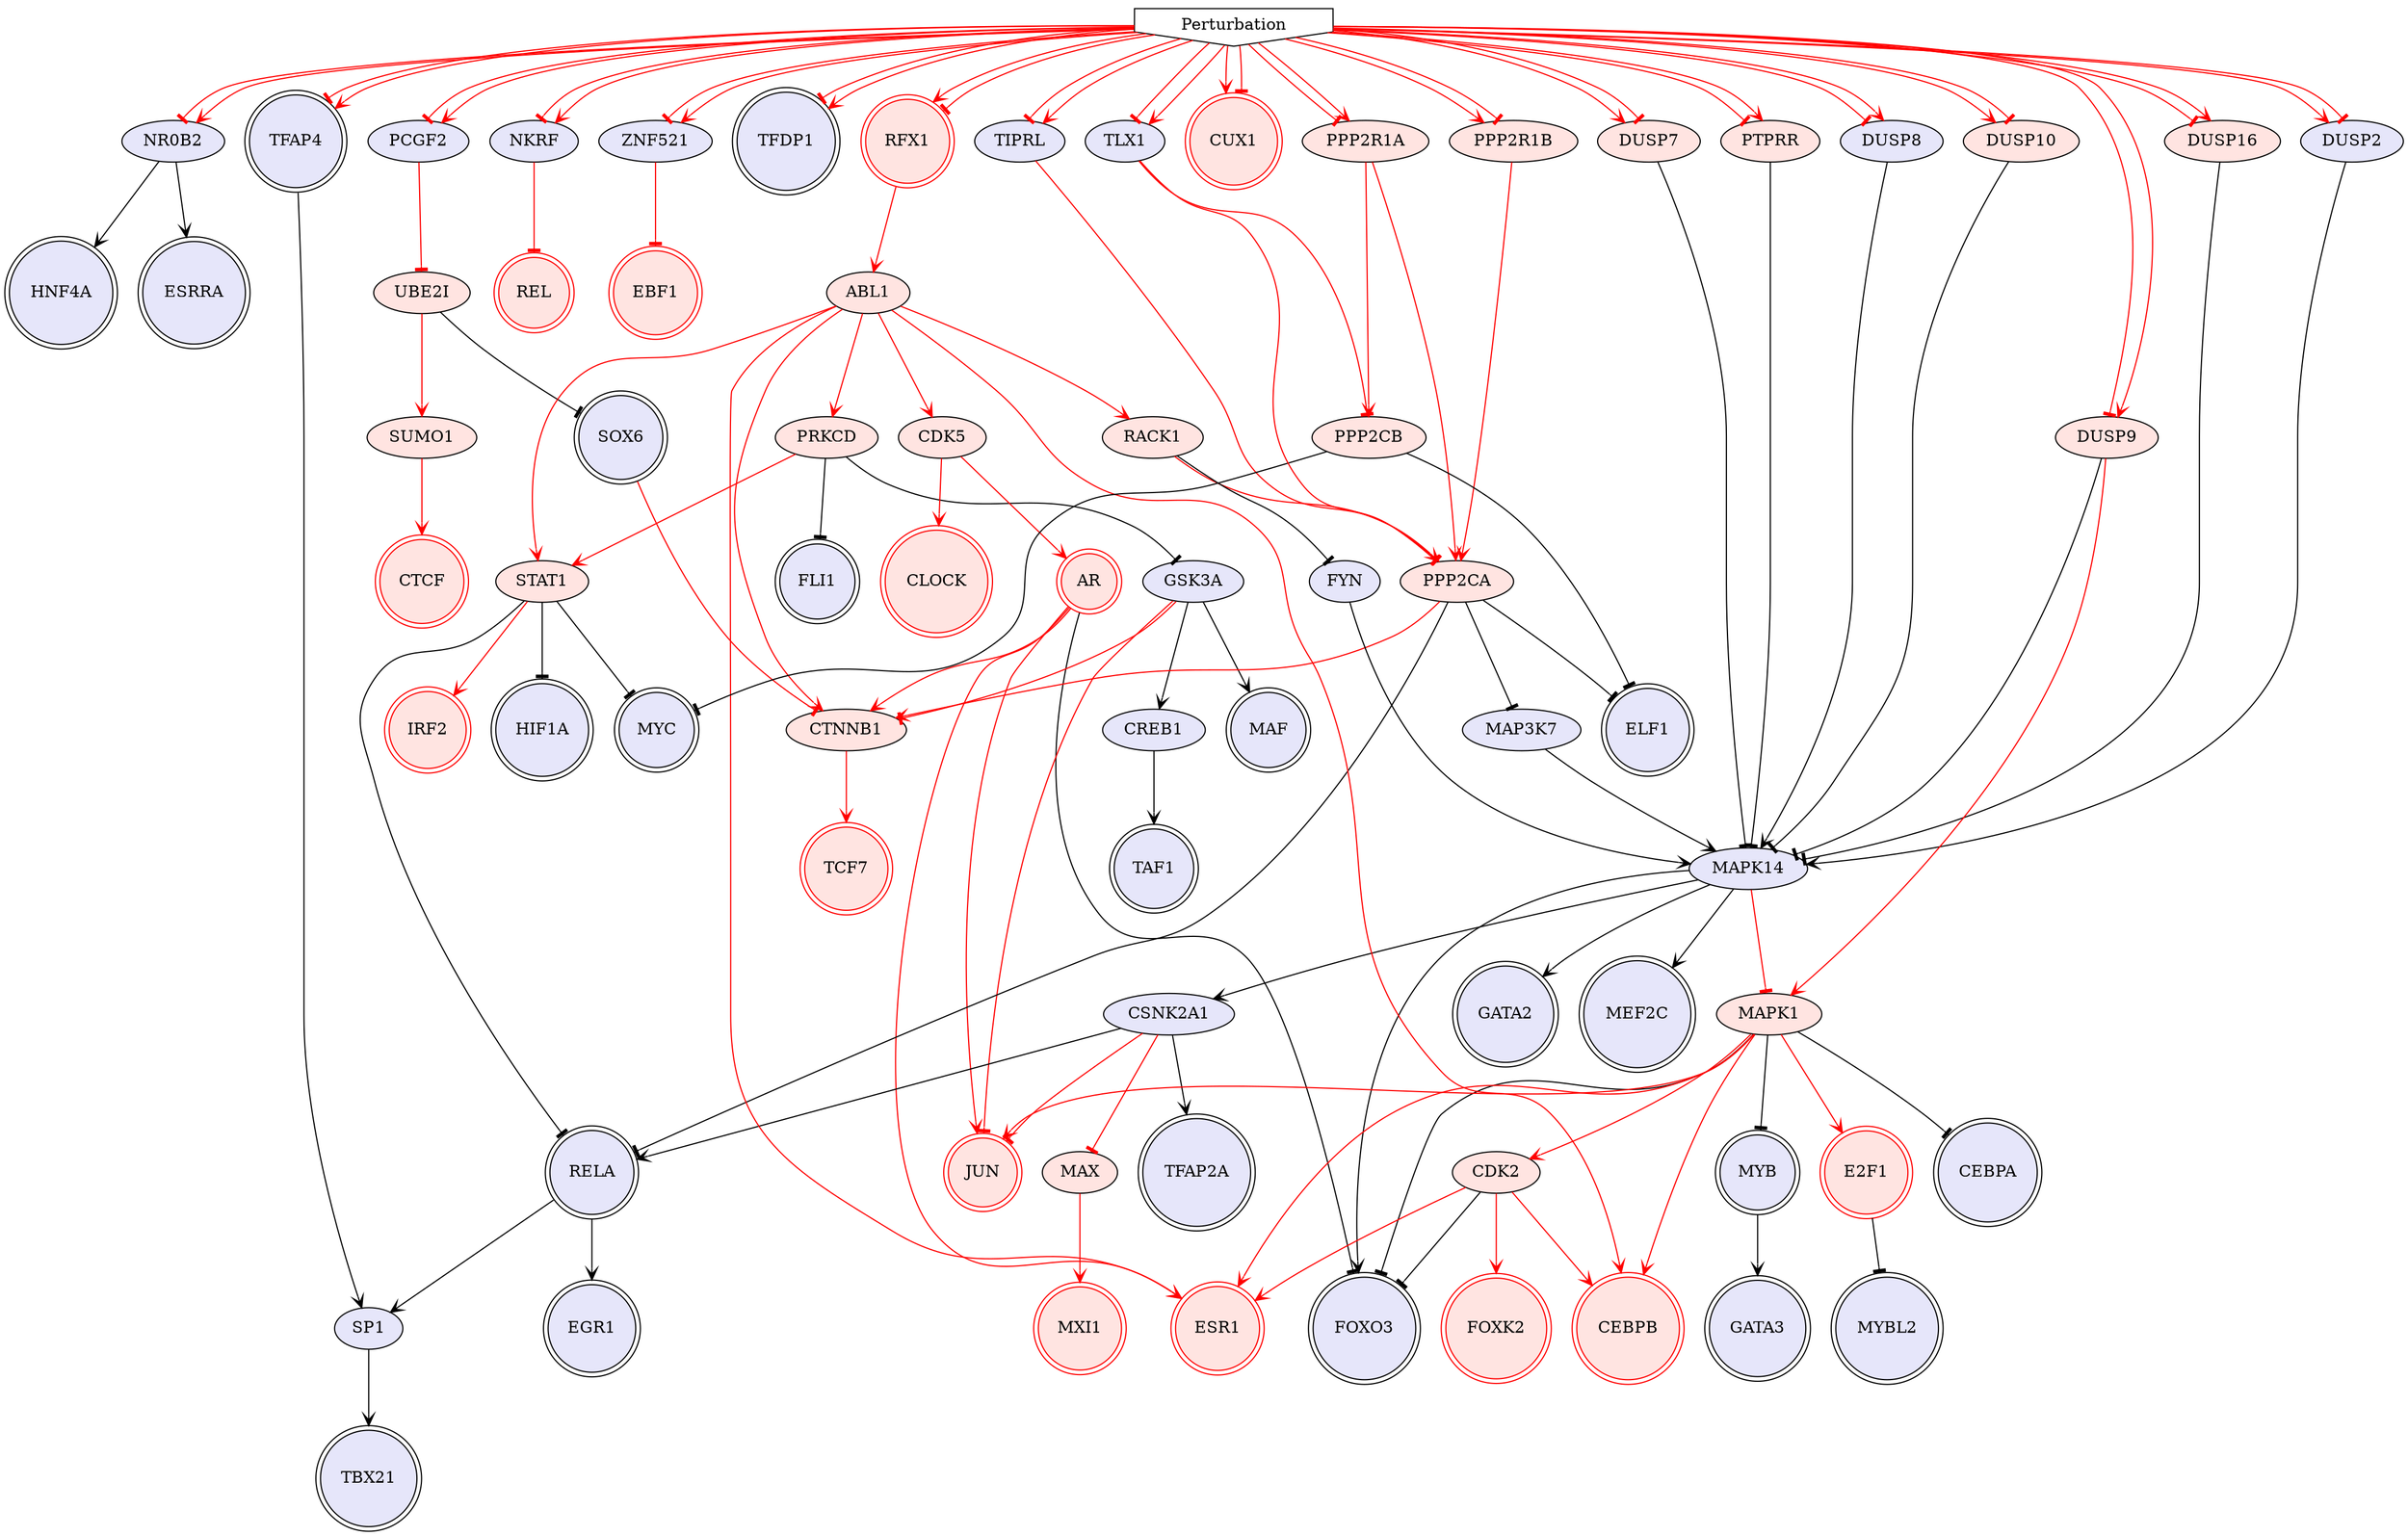 digraph {

STAT1->MYC [penwidth=1, color=black, arrowhead="tee"]
MYB->GATA3 [penwidth=1, color=black, arrowhead="vee"]
AR->FOXO3 [penwidth=1, color=black, arrowhead="tee"]
STAT1->HIF1A [penwidth=1, color=black, arrowhead="tee"]
SP1->TBX21 [penwidth=1, color=black, arrowhead="vee"]
E2F1->MYBL2 [penwidth=1, color=black, arrowhead="tee"]
MAPK14->MEF2C [penwidth=1, color=black, arrowhead="vee"]
NR0B2->HNF4A [penwidth=1, color=black, arrowhead="vee"]
NR0B2->ESRRA [penwidth=1, color=black, arrowhead="vee"]
GSK3A->CREB1 [penwidth=1, color=black, arrowhead="vee"]
CREB1->TAF1 [penwidth=1, color=black, arrowhead="vee"]
MAPK14->CSNK2A1 [penwidth=1, color=black, arrowhead="vee"]
PPP2CA->ELF1 [penwidth=1, color=black, arrowhead="tee"]
PPP2CA->RELA [penwidth=1, color=black, arrowhead="tee"]
PRKCD->FLI1 [penwidth=1, color=black, arrowhead="tee"]
PRKCD->GSK3A [penwidth=1, color=black, arrowhead="tee"]
MAPK1->FOXO3 [penwidth=1, color=black, arrowhead="tee"]
CSNK2A1->TFAP2A [penwidth=1, color=black, arrowhead="vee"]
MAPK1->MYB [penwidth=1, color=black, arrowhead="tee"]
RELA->EGR1 [penwidth=1, color=black, arrowhead="vee"]
RELA->SP1 [penwidth=1, color=black, arrowhead="vee"]
STAT1->RELA [penwidth=1, color=black, arrowhead="tee"]
MAPK14->GATA2 [penwidth=1, color=black, arrowhead="vee"]
TFAP4->SP1 [penwidth=1, color=black, arrowhead="vee"]
UBE2I->SOX6 [penwidth=1, color=black, arrowhead="tee"]
CSNK2A1->RELA [penwidth=1, color=black, arrowhead="vee"]
CDK2->FOXO3 [penwidth=1, color=black, arrowhead="tee"]
MAPK1->CEBPA [penwidth=1, color=black, arrowhead="tee"]
GSK3A->MAF [penwidth=1, color=black, arrowhead="vee"]
DUSP7->MAPK14 [penwidth=1, color=black, arrowhead="tee"]
MAPK14->FOXO3 [penwidth=1, color=black, arrowhead="vee"]
Perturbation->NKRF [penwidth=1, color=red, arrowhead="tee"]
Perturbation->NR0B2 [penwidth=1, color=red, arrowhead="tee"]
Perturbation->PCGF2 [penwidth=1, color=red, arrowhead="tee"]
Perturbation->TFAP4 [penwidth=1, color=red, arrowhead="tee"]
Perturbation->TFDP1 [penwidth=1, color=red, arrowhead="tee"]
Perturbation->TIPRL [penwidth=1, color=red, arrowhead="tee"]
Perturbation->ZNF521 [penwidth=1, color=red, arrowhead="tee"]
ABL1->STAT1 [penwidth=1, color=red, arrowhead="vee"]
NKRF->REL [penwidth=1, color=red, arrowhead="tee"]
MAPK1->CEBPB [penwidth=1, color=red, arrowhead="vee"]
ABL1->PRKCD [penwidth=1, color=red, arrowhead="vee"]
UBE2I->SUMO1 [penwidth=1, color=red, arrowhead="vee"]
SUMO1->CTCF [penwidth=1, color=red, arrowhead="vee"]
ABL1->ESR1 [penwidth=1, color=red, arrowhead="vee"]
ABL1->CTNNB1 [penwidth=1, color=red, arrowhead="vee"]
AR->JUN [penwidth=1, color=red, arrowhead="vee"]
MAPK14->MAPK1 [penwidth=1, color=red, arrowhead="tee"]
ABL1->CDK5 [penwidth=1, color=red, arrowhead="vee"]
TIPRL->PPP2CA [penwidth=1, color=red, arrowhead="tee"]
CTNNB1->TCF7 [penwidth=1, color=red, arrowhead="vee"]
AR->ESR1 [penwidth=1, color=red, arrowhead="vee"]
AR->CTNNB1 [penwidth=1, color=red, arrowhead="vee"]
RFX1->ABL1 [penwidth=1, color=red, arrowhead="vee"]
GSK3A->CTNNB1 [penwidth=1, color=red, arrowhead="tee"]
GSK3A->JUN [penwidth=1, color=red, arrowhead="tee"]
PRKCD->STAT1 [penwidth=1, color=red, arrowhead="vee"]
PPP2CA->CTNNB1 [penwidth=1, color=red, arrowhead="vee"]
CDK2->ESR1 [penwidth=1, color=red, arrowhead="vee"]
MAPK1->ESR1 [penwidth=1, color=red, arrowhead="vee"]
CDK2->CEBPB [penwidth=1, color=red, arrowhead="vee"]
CDK2->FOXK2 [penwidth=1, color=red, arrowhead="vee"]
SOX6->CTNNB1 [penwidth=1, color=red, arrowhead="tee"]
MAPK1->JUN [penwidth=1, color=red, arrowhead="vee"]
STAT1->IRF2 [penwidth=1, color=red, arrowhead="vee"]
PCGF2->UBE2I [penwidth=1, color=red, arrowhead="tee"]
CSNK2A1->MAX [penwidth=1, color=red, arrowhead="tee"]
CDK5->AR [penwidth=1, color=red, arrowhead="vee"]
ABL1->CEBPB [penwidth=1, color=red, arrowhead="vee"]
ZNF521->EBF1 [penwidth=1, color=red, arrowhead="tee"]
CDK5->CLOCK [penwidth=1, color=red, arrowhead="vee"]
CSNK2A1->JUN [penwidth=1, color=red, arrowhead="tee"]
MAPK1->CDK2 [penwidth=1, color=red, arrowhead="vee"]
MAPK1->E2F1 [penwidth=1, color=red, arrowhead="vee"]
MAX->MXI1 [penwidth=1, color=red, arrowhead="vee"]
Perturbation->CUX1 [penwidth=1, color=red, arrowhead="vee"]
Perturbation->DUSP7 [penwidth=1, color=red, arrowhead="vee"]
Perturbation->RFX1 [penwidth=1, color=red, arrowhead="vee"]
DUSP16->MAPK14 [penwidth=1, color=black, arrowhead="tee"]
Perturbation->NKRF [penwidth=1, color=red, arrowhead="vee"]
Perturbation->NR0B2 [penwidth=1, color=red, arrowhead="vee"]
Perturbation->PCGF2 [penwidth=1, color=red, arrowhead="vee"]
Perturbation->TFAP4 [penwidth=1, color=red, arrowhead="vee"]
Perturbation->TFDP1 [penwidth=1, color=red, arrowhead="vee"]
Perturbation->TIPRL [penwidth=1, color=red, arrowhead="vee"]
Perturbation->ZNF521 [penwidth=1, color=red, arrowhead="vee"]
Perturbation->CUX1 [penwidth=1, color=red, arrowhead="tee"]
Perturbation->DUSP16 [penwidth=1, color=red, arrowhead="tee"]
Perturbation->RFX1 [penwidth=1, color=red, arrowhead="tee"]
Perturbation->DUSP16 [penwidth=1, color=red, arrowhead="vee"]
DUSP2->MAPK14 [penwidth=1, color=black, arrowhead="vee"]
Perturbation->DUSP2 [penwidth=1, color=red, arrowhead="vee"]
RACK1->FYN [penwidth=1, color=black, arrowhead="tee"]
FYN->MAPK14 [penwidth=1, color=black, arrowhead="vee"]
ABL1->RACK1 [penwidth=1, color=red, arrowhead="vee"]
RACK1->PPP2CA [penwidth=1, color=red, arrowhead="vee"]
DUSP9->MAPK14 [penwidth=1, color=black, arrowhead="tee"]
DUSP9->MAPK1 [penwidth=1, color=red, arrowhead="vee"]
Perturbation->DUSP9 [penwidth=1, color=red, arrowhead="tee"]
Perturbation->DUSP9 [penwidth=1, color=red, arrowhead="vee"]
PTPRR->MAPK14 [penwidth=1, color=black, arrowhead="tee"]
Perturbation->PTPRR [penwidth=1, color=red, arrowhead="tee"]
Perturbation->DUSP2 [penwidth=1, color=red, arrowhead="tee"]
PPP2R1B->PPP2CA [penwidth=1, color=red, arrowhead="vee"]
Perturbation->PPP2R1B [penwidth=1, color=red, arrowhead="vee"]
PPP2R1A->PPP2CA [penwidth=1, color=red, arrowhead="vee"]
Perturbation->PPP2R1A [penwidth=1, color=red, arrowhead="tee"]
Perturbation->PPP2R1B [penwidth=1, color=red, arrowhead="tee"]
DUSP8->MAPK14 [penwidth=1, color=black, arrowhead="vee"]
Perturbation->DUSP8 [penwidth=1, color=red, arrowhead="tee"]
Perturbation->PPP2R1A [penwidth=1, color=red, arrowhead="vee"]
DUSP10->MAPK14 [penwidth=1, color=black, arrowhead="tee"]
Perturbation->DUSP10 [penwidth=1, color=red, arrowhead="vee"]
Perturbation->DUSP7 [penwidth=1, color=red, arrowhead="tee"]
Perturbation->DUSP10 [penwidth=1, color=red, arrowhead="tee"]
MAP3K7->MAPK14 [penwidth=1, color=black, arrowhead="vee"]
PPP2CA->MAP3K7 [penwidth=1, color=black, arrowhead="tee"]
Perturbation->DUSP8 [penwidth=1, color=red, arrowhead="vee"]
Perturbation->PTPRR [penwidth=1, color=red, arrowhead="vee"]
PPP2CB->ELF1 [penwidth=1, color=black, arrowhead="tee"]
PPP2CB->MYC [penwidth=1, color=black, arrowhead="tee"]
PPP2R1A->PPP2CB [penwidth=1, color=red, arrowhead="vee"]
Perturbation->TLX1 [penwidth=1, color=red, arrowhead="tee"]
TLX1->PPP2CB [penwidth=1, color=red, arrowhead="tee"]
TLX1->PPP2CA [penwidth=1, color=red, arrowhead="tee"]
Perturbation->TLX1 [penwidth=1, color=red, arrowhead="vee"]
Perturbation [style=filled, color=black, fillcolor=white, shape=invhouse];
MXI1 [style=filled, color=red, fillcolor=mistyrose, shape=doublecircle];
MYBL2 [style=filled, color=black, fillcolor=lavender, shape=doublecircle];
CTCF [style=filled, color=red, fillcolor=mistyrose, shape=doublecircle];
MYB [style=filled, color=black, fillcolor=lavender, shape=doublecircle];
CLOCK [style=filled, color=red, fillcolor=mistyrose, shape=doublecircle];
FOXK2 [style=filled, color=red, fillcolor=mistyrose, shape=doublecircle];
RFX1 [style=filled, color=red, fillcolor=mistyrose, shape=doublecircle];
FLI1 [style=filled, color=black, fillcolor=lavender, shape=doublecircle];
GATA3 [style=filled, color=black, fillcolor=lavender, shape=doublecircle];
ELF1 [style=filled, color=black, fillcolor=lavender, shape=doublecircle];
ESR1 [style=filled, color=red, fillcolor=mistyrose, shape=doublecircle];
HIF1A [style=filled, color=black, fillcolor=lavender, shape=doublecircle];
GATA2 [style=filled, color=black, fillcolor=lavender, shape=doublecircle];
CEBPB [style=filled, color=red, fillcolor=mistyrose, shape=doublecircle];
AR [style=filled, color=red, fillcolor=mistyrose, shape=doublecircle];
CUX1 [style=filled, color=red, fillcolor=mistyrose, shape=doublecircle];
ESRRA [style=filled, color=black, fillcolor=lavender, shape=doublecircle];
REL [style=filled, color=red, fillcolor=mistyrose, shape=doublecircle];
E2F1 [style=filled, color=red, fillcolor=mistyrose, shape=doublecircle];
HNF4A [style=filled, color=black, fillcolor=lavender, shape=doublecircle];
SOX6 [style=filled, color=black, fillcolor=lavender, shape=doublecircle];
IRF2 [style=filled, color=red, fillcolor=mistyrose, shape=doublecircle];
MAF [style=filled, color=black, fillcolor=lavender, shape=doublecircle];
TBX21 [style=filled, color=black, fillcolor=lavender, shape=doublecircle];
MYC [style=filled, color=black, fillcolor=lavender, shape=doublecircle];
EGR1 [style=filled, color=black, fillcolor=lavender, shape=doublecircle];
TCF7 [style=filled, color=red, fillcolor=mistyrose, shape=doublecircle];
TAF1 [style=filled, color=black, fillcolor=lavender, shape=doublecircle];
TFAP4 [style=filled, color=black, fillcolor=lavender, shape=doublecircle];
JUN [style=filled, color=red, fillcolor=mistyrose, shape=doublecircle];
EBF1 [style=filled, color=red, fillcolor=mistyrose, shape=doublecircle];
FOXO3 [style=filled, color=black, fillcolor=lavender, shape=doublecircle];
RELA [style=filled, color=black, fillcolor=lavender, shape=doublecircle];
CEBPA [style=filled, color=black, fillcolor=lavender, shape=doublecircle];
TFAP2A [style=filled, color=black, fillcolor=lavender, shape=doublecircle];
MEF2C [style=filled, color=black, fillcolor=lavender, shape=doublecircle];
TFDP1 [style=filled, color=black, fillcolor=lavender, shape=doublecircle];
STAT1 [style=filled, fillcolor=mistyrose];
SP1 [style=filled, fillcolor=lavender];
MAPK14 [style=filled, fillcolor=lavender];
NR0B2 [style=filled, fillcolor=lavender];
GSK3A [style=filled, fillcolor=lavender];
CREB1 [style=filled, fillcolor=lavender];
PPP2CA [style=filled, fillcolor=mistyrose];
PRKCD [style=filled, fillcolor=mistyrose];
MAPK1 [style=filled, fillcolor=mistyrose];
CSNK2A1 [style=filled, fillcolor=lavender];
UBE2I [style=filled, fillcolor=mistyrose];
CDK2 [style=filled, fillcolor=mistyrose];
DUSP7 [style=filled, fillcolor=mistyrose];
ABL1 [style=filled, fillcolor=mistyrose];
NKRF [style=filled, fillcolor=lavender];
SUMO1 [style=filled, fillcolor=mistyrose];
TIPRL [style=filled, fillcolor=lavender];
CTNNB1 [style=filled, fillcolor=mistyrose];
PCGF2 [style=filled, fillcolor=lavender];
CDK5 [style=filled, fillcolor=mistyrose];
ZNF521 [style=filled, fillcolor=lavender];
MAX [style=filled, fillcolor=mistyrose];
DUSP16 [style=filled, fillcolor=mistyrose];
DUSP2 [style=filled, fillcolor=lavender];
RACK1 [style=filled, fillcolor=mistyrose];
FYN [style=filled, fillcolor=lavender];
DUSP9 [style=filled, fillcolor=mistyrose];
PTPRR [style=filled, fillcolor=mistyrose];
PPP2R1B [style=filled, fillcolor=mistyrose];
PPP2R1A [style=filled, fillcolor=mistyrose];
DUSP8 [style=filled, fillcolor=lavender];
DUSP10 [style=filled, fillcolor=mistyrose];
MAP3K7 [style=filled, fillcolor=lavender];
PPP2CB [style=filled, fillcolor=mistyrose];
TLX1 [style=filled, fillcolor=lavender];


}
